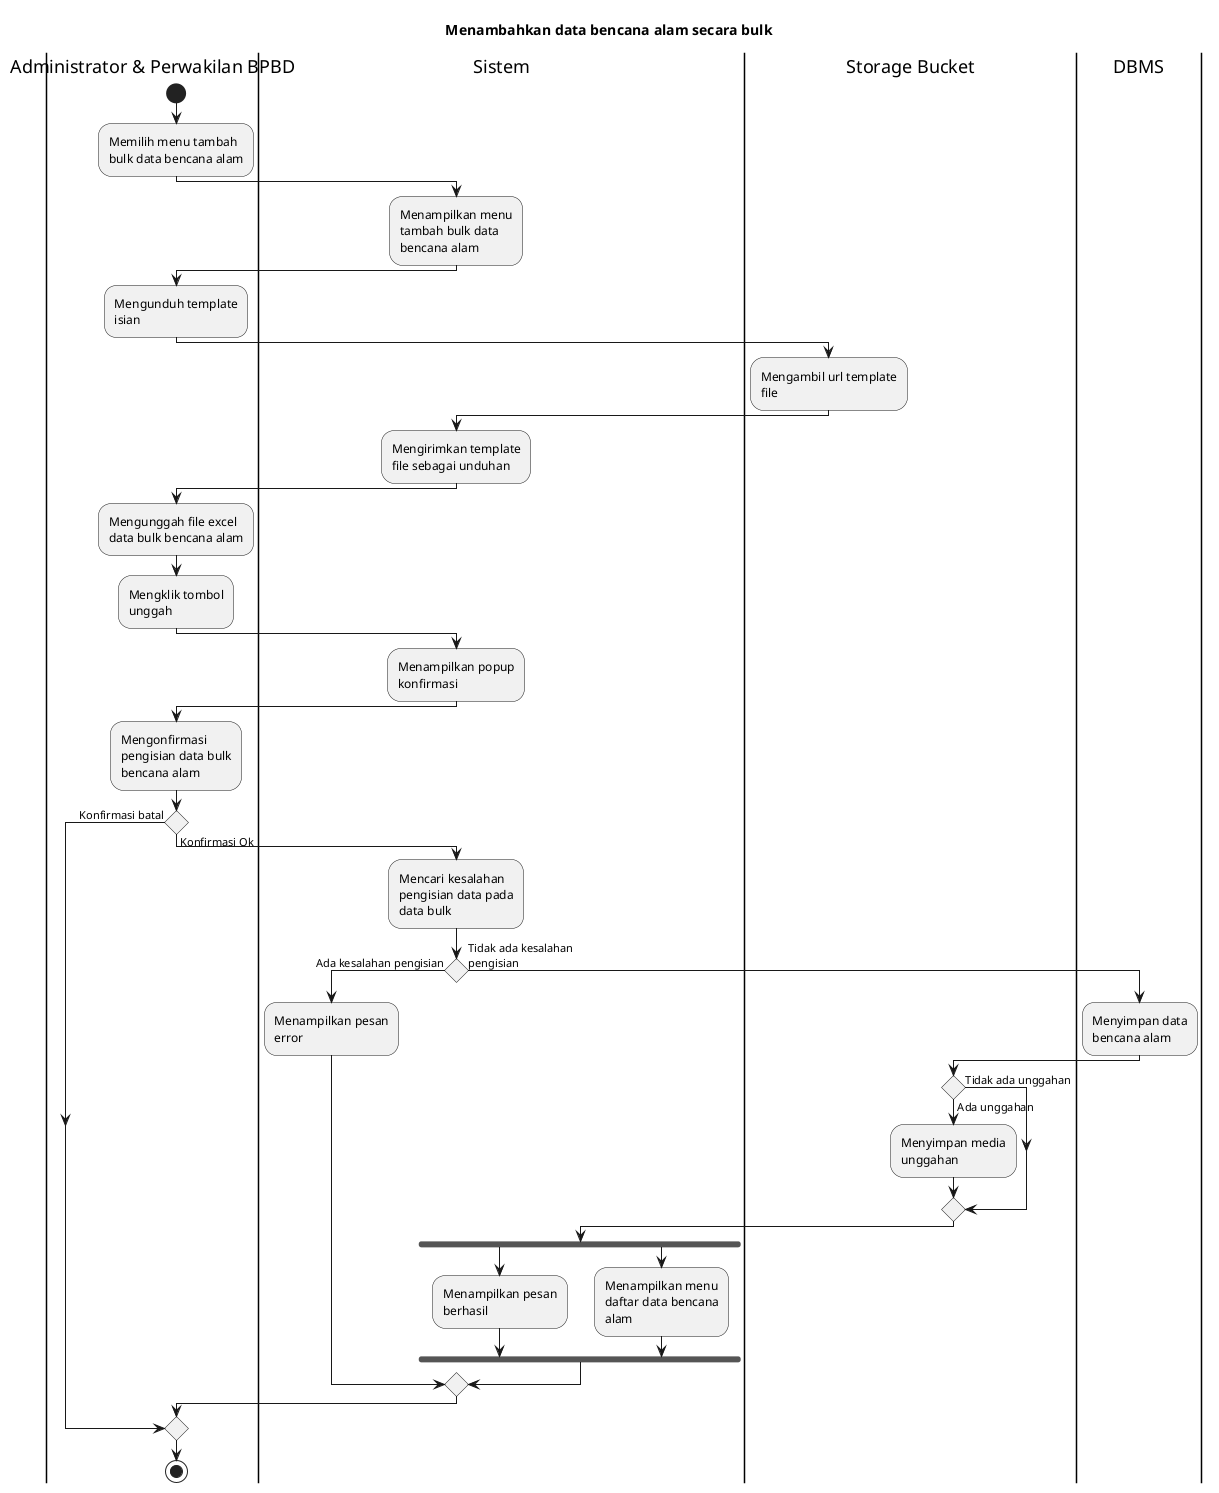 @startuml UC-MGDISASTER-011 - Menambahkan data bencana alam secara bulk
skinparam wrapWidth 140

title Menambahkan data bencana alam secara bulk

|Administrator & Perwakilan BPBD|
start
:Memilih menu tambah bulk data bencana alam;

|Sistem|
:Menampilkan menu tambah bulk data bencana alam;

|Administrator & Perwakilan BPBD|
:Mengunduh template isian;

|Storage Bucket|
:Mengambil url template file;

|Sistem|
:Mengirimkan template file sebagai unduhan;

|Administrator & Perwakilan BPBD|
:Mengunggah file excel data bulk bencana alam;
:Mengklik tombol unggah;

|Sistem|
:Menampilkan popup konfirmasi;

|Administrator & Perwakilan BPBD|
:Mengonfirmasi pengisian data bulk bencana alam;

if () then (Konfirmasi batal)
else (Konfirmasi Ok)
  |Sistem|
  :Mencari kesalahan pengisian data pada data bulk;

  if () then (Ada kesalahan pengisian)
    |Sistem|
    :Menampilkan pesan error;
  else (Tidak ada kesalahan pengisian)
    |DBMS|
    :Menyimpan data bencana alam;

    |Storage Bucket|
    if () then (Tidak ada unggahan)
    else (Ada unggahan)
      :Menyimpan media unggahan;
    endif

    |Sistem|
    fork
      :Menampilkan pesan berhasil;
    fork again
      :Menampilkan menu daftar data bencana alam;
    endfork
  endif
endif

|Administrator & Perwakilan BPBD|
stop

@enduml